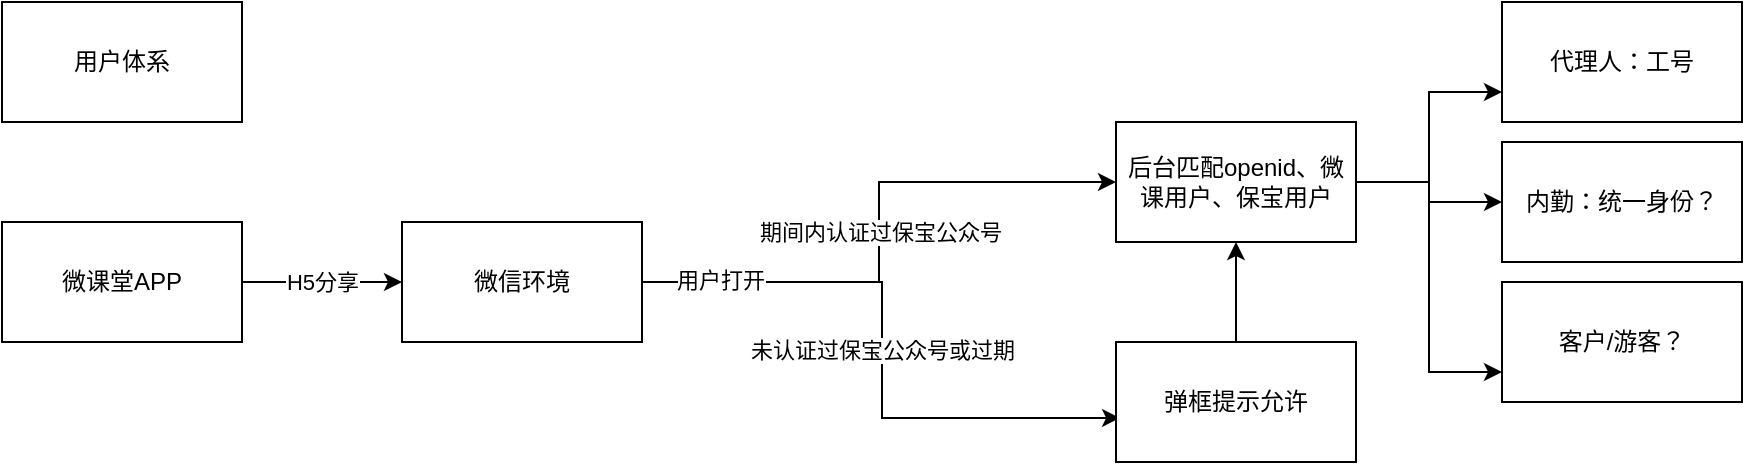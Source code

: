 <mxfile version="18.1.3" type="github">
  <diagram id="5G5pLSB4752_J3kw6D5k" name="第 1 页">
    <mxGraphModel dx="1550" dy="829" grid="1" gridSize="10" guides="1" tooltips="1" connect="1" arrows="1" fold="1" page="1" pageScale="1" pageWidth="827" pageHeight="1169" math="0" shadow="0">
      <root>
        <mxCell id="0" />
        <mxCell id="1" parent="0" />
        <mxCell id="oWquUahyqCNIXPOBKiYZ-3" value="H5分享" style="edgeStyle=orthogonalEdgeStyle;rounded=0;orthogonalLoop=1;jettySize=auto;html=1;" edge="1" parent="1" source="oWquUahyqCNIXPOBKiYZ-1" target="oWquUahyqCNIXPOBKiYZ-2">
          <mxGeometry relative="1" as="geometry" />
        </mxCell>
        <mxCell id="oWquUahyqCNIXPOBKiYZ-1" value="微课堂APP" style="rounded=0;whiteSpace=wrap;html=1;" vertex="1" parent="1">
          <mxGeometry x="100" y="120" width="120" height="60" as="geometry" />
        </mxCell>
        <mxCell id="oWquUahyqCNIXPOBKiYZ-5" value="期间内认证过保宝公众号" style="edgeStyle=orthogonalEdgeStyle;rounded=0;orthogonalLoop=1;jettySize=auto;html=1;" edge="1" parent="1" source="oWquUahyqCNIXPOBKiYZ-2" target="oWquUahyqCNIXPOBKiYZ-4">
          <mxGeometry relative="1" as="geometry" />
        </mxCell>
        <mxCell id="oWquUahyqCNIXPOBKiYZ-7" value="未认证过保宝公众号或过期" style="edgeStyle=orthogonalEdgeStyle;rounded=0;orthogonalLoop=1;jettySize=auto;html=1;entryX=0.017;entryY=0.633;entryDx=0;entryDy=0;entryPerimeter=0;" edge="1" parent="1" source="oWquUahyqCNIXPOBKiYZ-2" target="oWquUahyqCNIXPOBKiYZ-6">
          <mxGeometry relative="1" as="geometry">
            <Array as="points">
              <mxPoint x="540" y="150" />
              <mxPoint x="540" y="218" />
            </Array>
          </mxGeometry>
        </mxCell>
        <mxCell id="oWquUahyqCNIXPOBKiYZ-8" value="用户打开" style="edgeLabel;html=1;align=center;verticalAlign=middle;resizable=0;points=[];" vertex="1" connectable="0" parent="oWquUahyqCNIXPOBKiYZ-7">
          <mxGeometry x="-0.749" y="1" relative="1" as="geometry">
            <mxPoint as="offset" />
          </mxGeometry>
        </mxCell>
        <mxCell id="oWquUahyqCNIXPOBKiYZ-2" value="微信环境" style="rounded=0;whiteSpace=wrap;html=1;" vertex="1" parent="1">
          <mxGeometry x="300" y="120" width="120" height="60" as="geometry" />
        </mxCell>
        <mxCell id="oWquUahyqCNIXPOBKiYZ-13" style="edgeStyle=orthogonalEdgeStyle;rounded=0;orthogonalLoop=1;jettySize=auto;html=1;entryX=0;entryY=0.75;entryDx=0;entryDy=0;" edge="1" parent="1" source="oWquUahyqCNIXPOBKiYZ-4" target="oWquUahyqCNIXPOBKiYZ-10">
          <mxGeometry relative="1" as="geometry" />
        </mxCell>
        <mxCell id="oWquUahyqCNIXPOBKiYZ-14" style="edgeStyle=orthogonalEdgeStyle;rounded=0;orthogonalLoop=1;jettySize=auto;html=1;entryX=0;entryY=0.5;entryDx=0;entryDy=0;" edge="1" parent="1" source="oWquUahyqCNIXPOBKiYZ-4" target="oWquUahyqCNIXPOBKiYZ-12">
          <mxGeometry relative="1" as="geometry" />
        </mxCell>
        <mxCell id="oWquUahyqCNIXPOBKiYZ-15" style="edgeStyle=orthogonalEdgeStyle;rounded=0;orthogonalLoop=1;jettySize=auto;html=1;entryX=0;entryY=0.75;entryDx=0;entryDy=0;" edge="1" parent="1" source="oWquUahyqCNIXPOBKiYZ-4" target="oWquUahyqCNIXPOBKiYZ-11">
          <mxGeometry relative="1" as="geometry" />
        </mxCell>
        <mxCell id="oWquUahyqCNIXPOBKiYZ-4" value="后台匹配openid、微课用户、保宝用户" style="whiteSpace=wrap;html=1;rounded=0;" vertex="1" parent="1">
          <mxGeometry x="657" y="70" width="120" height="60" as="geometry" />
        </mxCell>
        <mxCell id="oWquUahyqCNIXPOBKiYZ-17" value="" style="edgeStyle=orthogonalEdgeStyle;rounded=0;orthogonalLoop=1;jettySize=auto;html=1;" edge="1" parent="1" source="oWquUahyqCNIXPOBKiYZ-6" target="oWquUahyqCNIXPOBKiYZ-4">
          <mxGeometry relative="1" as="geometry" />
        </mxCell>
        <mxCell id="oWquUahyqCNIXPOBKiYZ-6" value="弹框提示允许" style="rounded=0;whiteSpace=wrap;html=1;" vertex="1" parent="1">
          <mxGeometry x="657" y="180" width="120" height="60" as="geometry" />
        </mxCell>
        <mxCell id="oWquUahyqCNIXPOBKiYZ-9" value="用户体系" style="rounded=0;whiteSpace=wrap;html=1;" vertex="1" parent="1">
          <mxGeometry x="100" y="10" width="120" height="60" as="geometry" />
        </mxCell>
        <mxCell id="oWquUahyqCNIXPOBKiYZ-10" value="代理人：工号" style="rounded=0;whiteSpace=wrap;html=1;" vertex="1" parent="1">
          <mxGeometry x="850" y="10" width="120" height="60" as="geometry" />
        </mxCell>
        <mxCell id="oWquUahyqCNIXPOBKiYZ-11" value="客户/游客？" style="rounded=0;whiteSpace=wrap;html=1;" vertex="1" parent="1">
          <mxGeometry x="850" y="150" width="120" height="60" as="geometry" />
        </mxCell>
        <mxCell id="oWquUahyqCNIXPOBKiYZ-12" value="内勤：统一身份？" style="rounded=0;whiteSpace=wrap;html=1;" vertex="1" parent="1">
          <mxGeometry x="850" y="80" width="120" height="60" as="geometry" />
        </mxCell>
      </root>
    </mxGraphModel>
  </diagram>
</mxfile>
